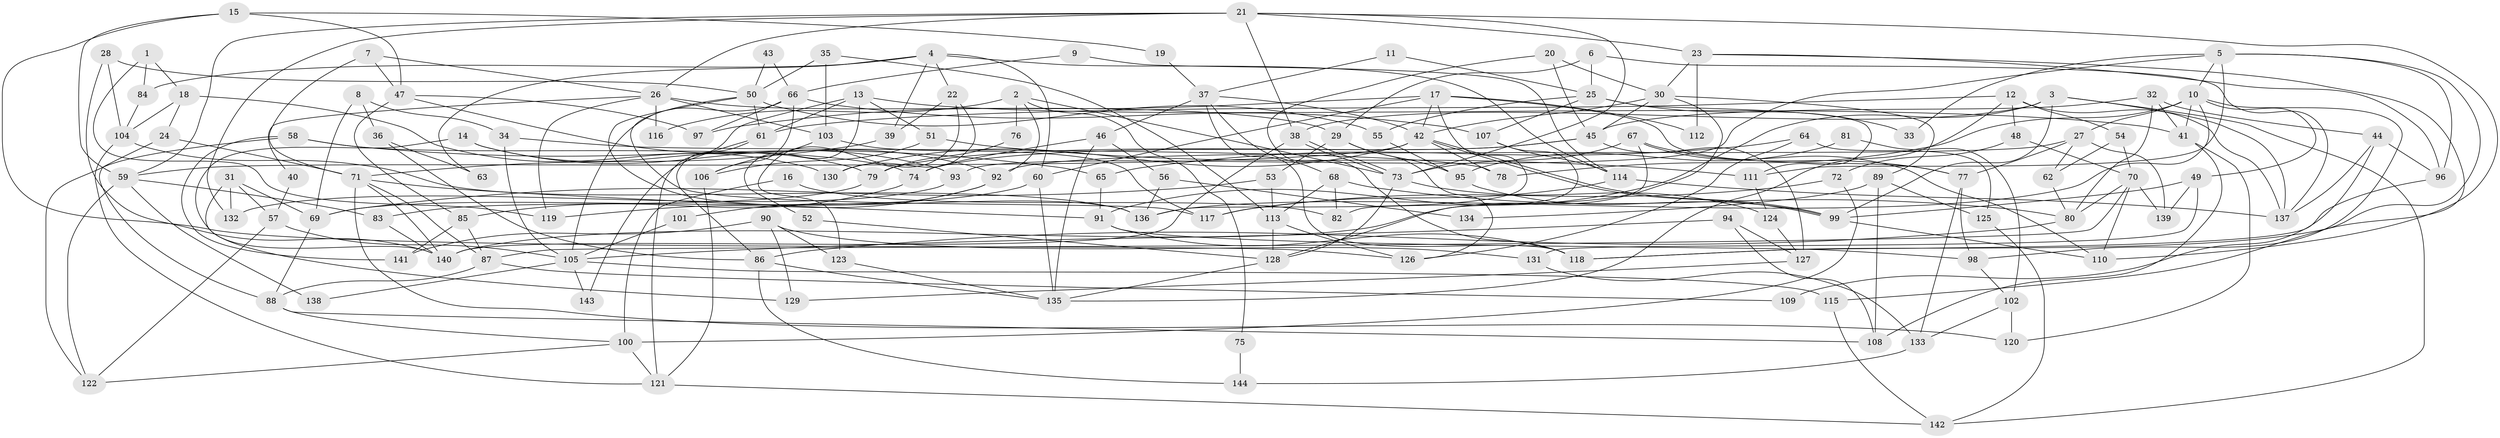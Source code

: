 // coarse degree distribution, {5: 0.13953488372093023, 8: 0.06976744186046512, 7: 0.06976744186046512, 14: 0.011627906976744186, 3: 0.19767441860465115, 6: 0.08139534883720931, 12: 0.03488372093023256, 2: 0.1511627906976744, 15: 0.023255813953488372, 13: 0.011627906976744186, 4: 0.18604651162790697, 9: 0.023255813953488372}
// Generated by graph-tools (version 1.1) at 2025/18/03/04/25 18:18:50]
// undirected, 144 vertices, 288 edges
graph export_dot {
graph [start="1"]
  node [color=gray90,style=filled];
  1;
  2;
  3;
  4;
  5;
  6;
  7;
  8;
  9;
  10;
  11;
  12;
  13;
  14;
  15;
  16;
  17;
  18;
  19;
  20;
  21;
  22;
  23;
  24;
  25;
  26;
  27;
  28;
  29;
  30;
  31;
  32;
  33;
  34;
  35;
  36;
  37;
  38;
  39;
  40;
  41;
  42;
  43;
  44;
  45;
  46;
  47;
  48;
  49;
  50;
  51;
  52;
  53;
  54;
  55;
  56;
  57;
  58;
  59;
  60;
  61;
  62;
  63;
  64;
  65;
  66;
  67;
  68;
  69;
  70;
  71;
  72;
  73;
  74;
  75;
  76;
  77;
  78;
  79;
  80;
  81;
  82;
  83;
  84;
  85;
  86;
  87;
  88;
  89;
  90;
  91;
  92;
  93;
  94;
  95;
  96;
  97;
  98;
  99;
  100;
  101;
  102;
  103;
  104;
  105;
  106;
  107;
  108;
  109;
  110;
  111;
  112;
  113;
  114;
  115;
  116;
  117;
  118;
  119;
  120;
  121;
  122;
  123;
  124;
  125;
  126;
  127;
  128;
  129;
  130;
  131;
  132;
  133;
  134;
  135;
  136;
  137;
  138;
  139;
  140;
  141;
  142;
  143;
  144;
  1 -- 84;
  1 -- 119;
  1 -- 18;
  2 -- 73;
  2 -- 92;
  2 -- 75;
  2 -- 76;
  2 -- 116;
  3 -- 38;
  3 -- 91;
  3 -- 99;
  3 -- 137;
  3 -- 142;
  4 -- 60;
  4 -- 39;
  4 -- 22;
  4 -- 63;
  4 -- 84;
  4 -- 114;
  5 -- 96;
  5 -- 111;
  5 -- 10;
  5 -- 33;
  5 -- 93;
  5 -- 118;
  6 -- 29;
  6 -- 137;
  6 -- 25;
  7 -- 71;
  7 -- 47;
  7 -- 26;
  8 -- 34;
  8 -- 69;
  8 -- 36;
  9 -- 66;
  9 -- 114;
  10 -- 41;
  10 -- 27;
  10 -- 49;
  10 -- 78;
  10 -- 98;
  10 -- 136;
  11 -- 25;
  11 -- 37;
  12 -- 137;
  12 -- 54;
  12 -- 48;
  12 -- 61;
  12 -- 135;
  13 -- 61;
  13 -- 121;
  13 -- 41;
  13 -- 51;
  13 -- 52;
  14 -- 79;
  14 -- 140;
  14 -- 93;
  15 -- 59;
  15 -- 47;
  15 -- 19;
  15 -- 126;
  16 -- 100;
  16 -- 82;
  17 -- 136;
  17 -- 42;
  17 -- 60;
  17 -- 77;
  17 -- 97;
  17 -- 112;
  18 -- 104;
  18 -- 24;
  18 -- 130;
  19 -- 37;
  20 -- 30;
  20 -- 45;
  20 -- 118;
  21 -- 38;
  21 -- 73;
  21 -- 23;
  21 -- 26;
  21 -- 59;
  21 -- 110;
  21 -- 132;
  22 -- 130;
  22 -- 39;
  22 -- 123;
  23 -- 96;
  23 -- 30;
  23 -- 112;
  23 -- 115;
  24 -- 88;
  24 -- 71;
  25 -- 107;
  25 -- 33;
  25 -- 55;
  25 -- 111;
  26 -- 29;
  26 -- 40;
  26 -- 103;
  26 -- 116;
  26 -- 119;
  27 -- 139;
  27 -- 62;
  27 -- 77;
  27 -- 92;
  28 -- 140;
  28 -- 50;
  28 -- 104;
  29 -- 95;
  29 -- 53;
  29 -- 126;
  30 -- 42;
  30 -- 45;
  30 -- 89;
  30 -- 140;
  31 -- 69;
  31 -- 132;
  31 -- 57;
  31 -- 129;
  32 -- 45;
  32 -- 80;
  32 -- 41;
  32 -- 44;
  34 -- 78;
  34 -- 105;
  35 -- 103;
  35 -- 113;
  35 -- 50;
  36 -- 86;
  36 -- 63;
  37 -- 68;
  37 -- 118;
  37 -- 42;
  37 -- 46;
  38 -- 73;
  38 -- 73;
  38 -- 140;
  39 -- 71;
  40 -- 57;
  41 -- 108;
  41 -- 120;
  42 -- 99;
  42 -- 99;
  42 -- 59;
  42 -- 78;
  42 -- 130;
  43 -- 66;
  43 -- 50;
  44 -- 137;
  44 -- 96;
  44 -- 109;
  45 -- 74;
  45 -- 79;
  45 -- 127;
  46 -- 135;
  46 -- 56;
  46 -- 74;
  47 -- 85;
  47 -- 97;
  47 -- 92;
  48 -- 70;
  48 -- 72;
  49 -- 99;
  49 -- 131;
  49 -- 139;
  50 -- 136;
  50 -- 55;
  50 -- 61;
  50 -- 117;
  51 -- 106;
  51 -- 111;
  52 -- 128;
  53 -- 113;
  53 -- 69;
  54 -- 70;
  54 -- 62;
  55 -- 95;
  56 -- 136;
  56 -- 134;
  57 -- 105;
  57 -- 122;
  58 -- 141;
  58 -- 122;
  58 -- 65;
  58 -- 74;
  59 -- 83;
  59 -- 122;
  59 -- 138;
  60 -- 135;
  60 -- 69;
  61 -- 86;
  61 -- 143;
  62 -- 80;
  64 -- 65;
  64 -- 126;
  64 -- 125;
  65 -- 91;
  66 -- 106;
  66 -- 107;
  66 -- 97;
  66 -- 105;
  67 -- 110;
  67 -- 77;
  67 -- 73;
  67 -- 82;
  68 -- 80;
  68 -- 113;
  68 -- 82;
  69 -- 88;
  70 -- 110;
  70 -- 87;
  70 -- 80;
  70 -- 139;
  71 -- 91;
  71 -- 87;
  71 -- 120;
  71 -- 140;
  72 -- 100;
  72 -- 117;
  73 -- 124;
  73 -- 128;
  74 -- 85;
  75 -- 144;
  76 -- 79;
  77 -- 98;
  77 -- 133;
  79 -- 83;
  80 -- 86;
  81 -- 95;
  81 -- 102;
  83 -- 140;
  84 -- 104;
  85 -- 87;
  85 -- 141;
  86 -- 135;
  86 -- 144;
  87 -- 88;
  87 -- 109;
  88 -- 108;
  88 -- 100;
  89 -- 125;
  89 -- 108;
  89 -- 134;
  90 -- 129;
  90 -- 131;
  90 -- 123;
  90 -- 141;
  91 -- 118;
  91 -- 98;
  92 -- 101;
  92 -- 119;
  93 -- 132;
  94 -- 127;
  94 -- 108;
  94 -- 105;
  95 -- 99;
  96 -- 118;
  98 -- 102;
  99 -- 110;
  100 -- 122;
  100 -- 121;
  101 -- 105;
  102 -- 120;
  102 -- 133;
  103 -- 117;
  103 -- 106;
  104 -- 121;
  104 -- 136;
  105 -- 115;
  105 -- 138;
  105 -- 143;
  106 -- 121;
  107 -- 128;
  107 -- 114;
  111 -- 124;
  113 -- 126;
  113 -- 128;
  114 -- 117;
  114 -- 137;
  115 -- 142;
  121 -- 142;
  123 -- 135;
  124 -- 127;
  125 -- 142;
  127 -- 129;
  128 -- 135;
  131 -- 133;
  133 -- 144;
}
